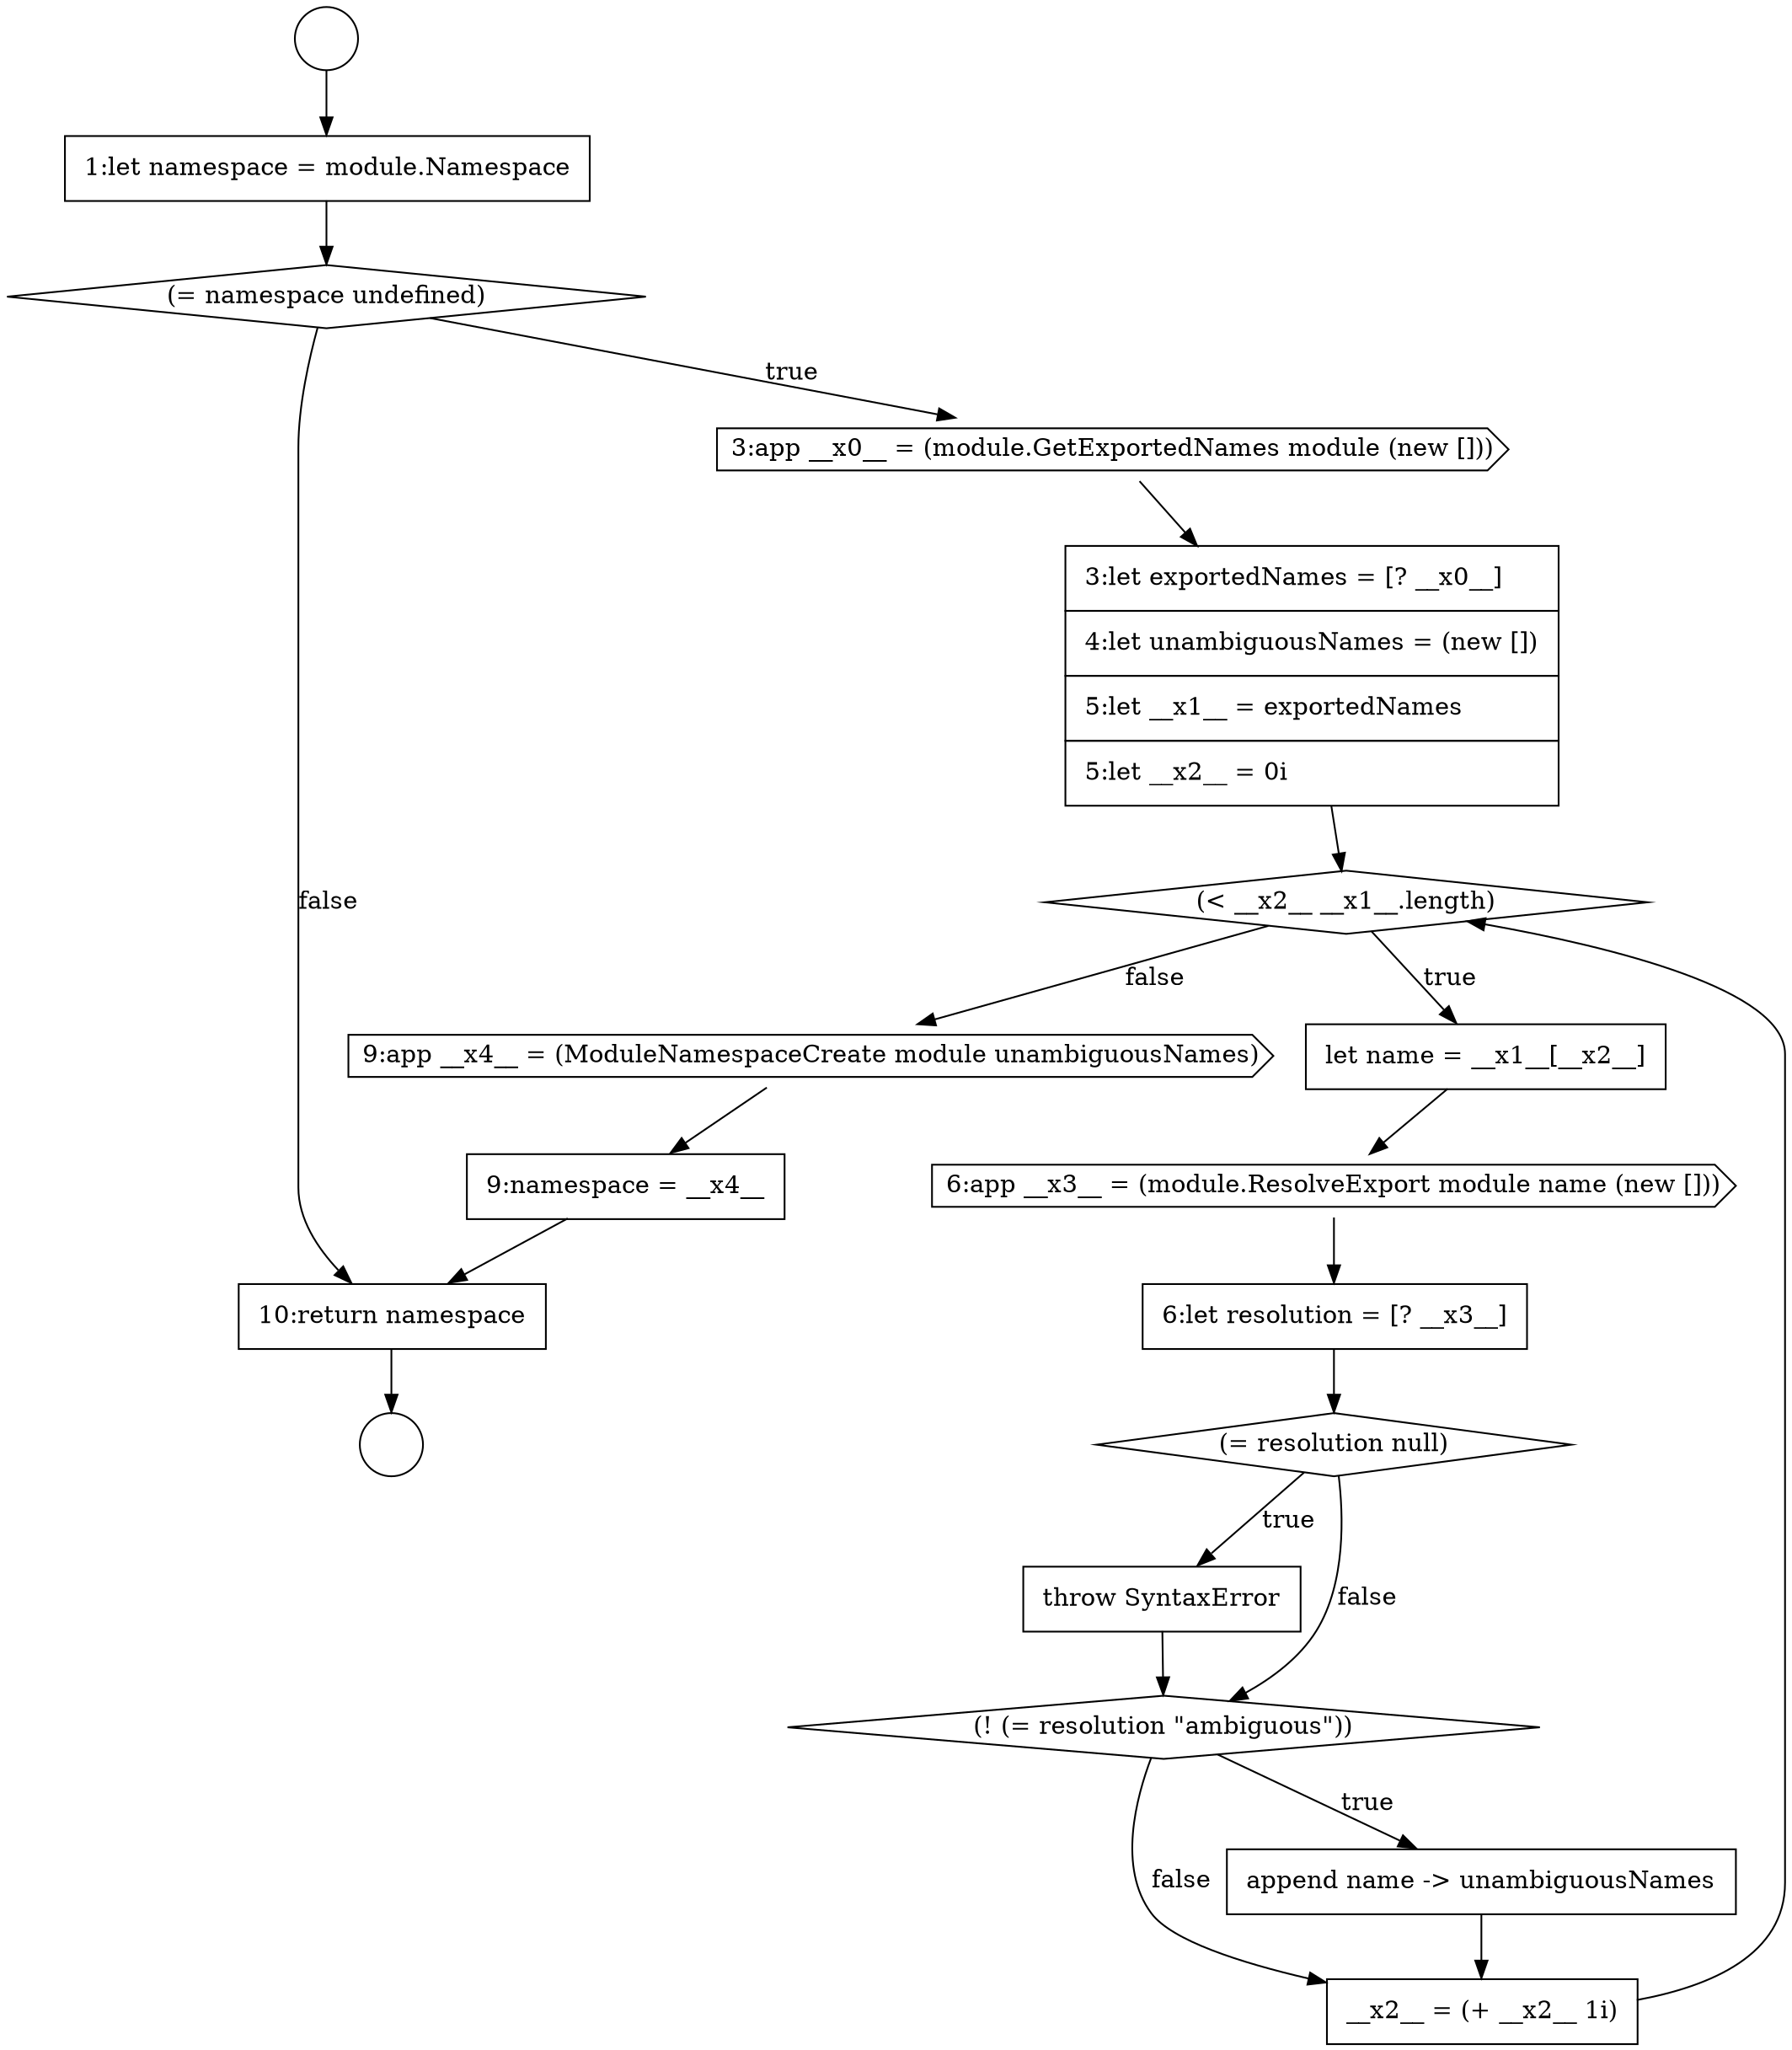digraph {
  node0 [shape=circle label=" " color="black" fillcolor="white" style=filled]
  node5 [shape=none, margin=0, label=<<font color="black">
    <table border="0" cellborder="1" cellspacing="0" cellpadding="10">
      <tr><td align="left">3:let exportedNames = [? __x0__]</td></tr>
      <tr><td align="left">4:let unambiguousNames = (new [])</td></tr>
      <tr><td align="left">5:let __x1__ = exportedNames</td></tr>
      <tr><td align="left">5:let __x2__ = 0i</td></tr>
    </table>
  </font>> color="black" fillcolor="white" style=filled]
  node10 [shape=diamond, label=<<font color="black">(= resolution null)</font>> color="black" fillcolor="white" style=filled]
  node14 [shape=none, margin=0, label=<<font color="black">
    <table border="0" cellborder="1" cellspacing="0" cellpadding="10">
      <tr><td align="left">__x2__ = (+ __x2__ 1i)</td></tr>
    </table>
  </font>> color="black" fillcolor="white" style=filled]
  node1 [shape=circle label=" " color="black" fillcolor="white" style=filled]
  node6 [shape=diamond, label=<<font color="black">(&lt; __x2__ __x1__.length)</font>> color="black" fillcolor="white" style=filled]
  node9 [shape=none, margin=0, label=<<font color="black">
    <table border="0" cellborder="1" cellspacing="0" cellpadding="10">
      <tr><td align="left">6:let resolution = [? __x3__]</td></tr>
    </table>
  </font>> color="black" fillcolor="white" style=filled]
  node13 [shape=none, margin=0, label=<<font color="black">
    <table border="0" cellborder="1" cellspacing="0" cellpadding="10">
      <tr><td align="left">append name -&gt; unambiguousNames</td></tr>
    </table>
  </font>> color="black" fillcolor="white" style=filled]
  node2 [shape=none, margin=0, label=<<font color="black">
    <table border="0" cellborder="1" cellspacing="0" cellpadding="10">
      <tr><td align="left">1:let namespace = module.Namespace</td></tr>
    </table>
  </font>> color="black" fillcolor="white" style=filled]
  node17 [shape=none, margin=0, label=<<font color="black">
    <table border="0" cellborder="1" cellspacing="0" cellpadding="10">
      <tr><td align="left">10:return namespace</td></tr>
    </table>
  </font>> color="black" fillcolor="white" style=filled]
  node12 [shape=diamond, label=<<font color="black">(! (= resolution &quot;ambiguous&quot;))</font>> color="black" fillcolor="white" style=filled]
  node7 [shape=none, margin=0, label=<<font color="black">
    <table border="0" cellborder="1" cellspacing="0" cellpadding="10">
      <tr><td align="left">let name = __x1__[__x2__]</td></tr>
    </table>
  </font>> color="black" fillcolor="white" style=filled]
  node3 [shape=diamond, label=<<font color="black">(= namespace undefined)</font>> color="black" fillcolor="white" style=filled]
  node16 [shape=none, margin=0, label=<<font color="black">
    <table border="0" cellborder="1" cellspacing="0" cellpadding="10">
      <tr><td align="left">9:namespace = __x4__</td></tr>
    </table>
  </font>> color="black" fillcolor="white" style=filled]
  node11 [shape=none, margin=0, label=<<font color="black">
    <table border="0" cellborder="1" cellspacing="0" cellpadding="10">
      <tr><td align="left">throw SyntaxError</td></tr>
    </table>
  </font>> color="black" fillcolor="white" style=filled]
  node8 [shape=cds, label=<<font color="black">6:app __x3__ = (module.ResolveExport module name (new []))</font>> color="black" fillcolor="white" style=filled]
  node4 [shape=cds, label=<<font color="black">3:app __x0__ = (module.GetExportedNames module (new []))</font>> color="black" fillcolor="white" style=filled]
  node15 [shape=cds, label=<<font color="black">9:app __x4__ = (ModuleNamespaceCreate module unambiguousNames)</font>> color="black" fillcolor="white" style=filled]
  node5 -> node6 [ color="black"]
  node6 -> node7 [label=<<font color="black">true</font>> color="black"]
  node6 -> node15 [label=<<font color="black">false</font>> color="black"]
  node7 -> node8 [ color="black"]
  node10 -> node11 [label=<<font color="black">true</font>> color="black"]
  node10 -> node12 [label=<<font color="black">false</font>> color="black"]
  node17 -> node1 [ color="black"]
  node11 -> node12 [ color="black"]
  node13 -> node14 [ color="black"]
  node0 -> node2 [ color="black"]
  node9 -> node10 [ color="black"]
  node3 -> node4 [label=<<font color="black">true</font>> color="black"]
  node3 -> node17 [label=<<font color="black">false</font>> color="black"]
  node4 -> node5 [ color="black"]
  node8 -> node9 [ color="black"]
  node14 -> node6 [ color="black"]
  node16 -> node17 [ color="black"]
  node12 -> node13 [label=<<font color="black">true</font>> color="black"]
  node12 -> node14 [label=<<font color="black">false</font>> color="black"]
  node2 -> node3 [ color="black"]
  node15 -> node16 [ color="black"]
}
